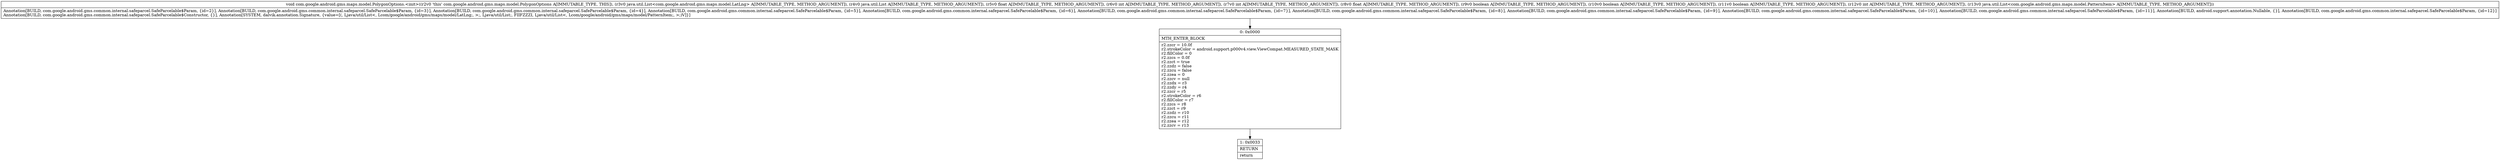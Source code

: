 digraph "CFG forcom.google.android.gms.maps.model.PolygonOptions.\<init\>(Ljava\/util\/List;Ljava\/util\/List;FIIFZZZILjava\/util\/List;)V" {
Node_0 [shape=record,label="{0\:\ 0x0000|MTH_ENTER_BLOCK\l|r2.zzcr = 10.0f\lr2.strokeColor = android.support.p000v4.view.ViewCompat.MEASURED_STATE_MASK\lr2.fillColor = 0\lr2.zzcs = 0.0f\lr2.zzct = true\lr2.zzdz = false\lr2.zzcu = false\lr2.zzea = 0\lr2.zzcv = null\lr2.zzdx = r3\lr2.zzdy = r4\lr2.zzcr = r5\lr2.strokeColor = r6\lr2.fillColor = r7\lr2.zzcs = r8\lr2.zzct = r9\lr2.zzdz = r10\lr2.zzcu = r11\lr2.zzea = r12\lr2.zzcv = r13\l}"];
Node_1 [shape=record,label="{1\:\ 0x0033|RETURN\l|return\l}"];
MethodNode[shape=record,label="{void com.google.android.gms.maps.model.PolygonOptions.\<init\>((r2v0 'this' com.google.android.gms.maps.model.PolygonOptions A[IMMUTABLE_TYPE, THIS]), (r3v0 java.util.List\<com.google.android.gms.maps.model.LatLng\> A[IMMUTABLE_TYPE, METHOD_ARGUMENT]), (r4v0 java.util.List A[IMMUTABLE_TYPE, METHOD_ARGUMENT]), (r5v0 float A[IMMUTABLE_TYPE, METHOD_ARGUMENT]), (r6v0 int A[IMMUTABLE_TYPE, METHOD_ARGUMENT]), (r7v0 int A[IMMUTABLE_TYPE, METHOD_ARGUMENT]), (r8v0 float A[IMMUTABLE_TYPE, METHOD_ARGUMENT]), (r9v0 boolean A[IMMUTABLE_TYPE, METHOD_ARGUMENT]), (r10v0 boolean A[IMMUTABLE_TYPE, METHOD_ARGUMENT]), (r11v0 boolean A[IMMUTABLE_TYPE, METHOD_ARGUMENT]), (r12v0 int A[IMMUTABLE_TYPE, METHOD_ARGUMENT]), (r13v0 java.util.List\<com.google.android.gms.maps.model.PatternItem\> A[IMMUTABLE_TYPE, METHOD_ARGUMENT]))  | Annotation[BUILD, com.google.android.gms.common.internal.safeparcel.SafeParcelable$Param, \{id=2\}], Annotation[BUILD, com.google.android.gms.common.internal.safeparcel.SafeParcelable$Param, \{id=3\}], Annotation[BUILD, com.google.android.gms.common.internal.safeparcel.SafeParcelable$Param, \{id=4\}], Annotation[BUILD, com.google.android.gms.common.internal.safeparcel.SafeParcelable$Param, \{id=5\}], Annotation[BUILD, com.google.android.gms.common.internal.safeparcel.SafeParcelable$Param, \{id=6\}], Annotation[BUILD, com.google.android.gms.common.internal.safeparcel.SafeParcelable$Param, \{id=7\}], Annotation[BUILD, com.google.android.gms.common.internal.safeparcel.SafeParcelable$Param, \{id=8\}], Annotation[BUILD, com.google.android.gms.common.internal.safeparcel.SafeParcelable$Param, \{id=9\}], Annotation[BUILD, com.google.android.gms.common.internal.safeparcel.SafeParcelable$Param, \{id=10\}], Annotation[BUILD, com.google.android.gms.common.internal.safeparcel.SafeParcelable$Param, \{id=11\}], Annotation[BUILD, android.support.annotation.Nullable, \{\}], Annotation[BUILD, com.google.android.gms.common.internal.safeparcel.SafeParcelable$Param, \{id=12\}]\lAnnotation[BUILD, com.google.android.gms.common.internal.safeparcel.SafeParcelable$Constructor, \{\}], Annotation[SYSTEM, dalvik.annotation.Signature, \{value=[(, Ljava\/util\/List\<, Lcom\/google\/android\/gms\/maps\/model\/LatLng;, \>;, Ljava\/util\/List;, FIIFZZZI, Ljava\/util\/List\<, Lcom\/google\/android\/gms\/maps\/model\/PatternItem;, \>;)V]\}]\l}"];
MethodNode -> Node_0;
Node_0 -> Node_1;
}


